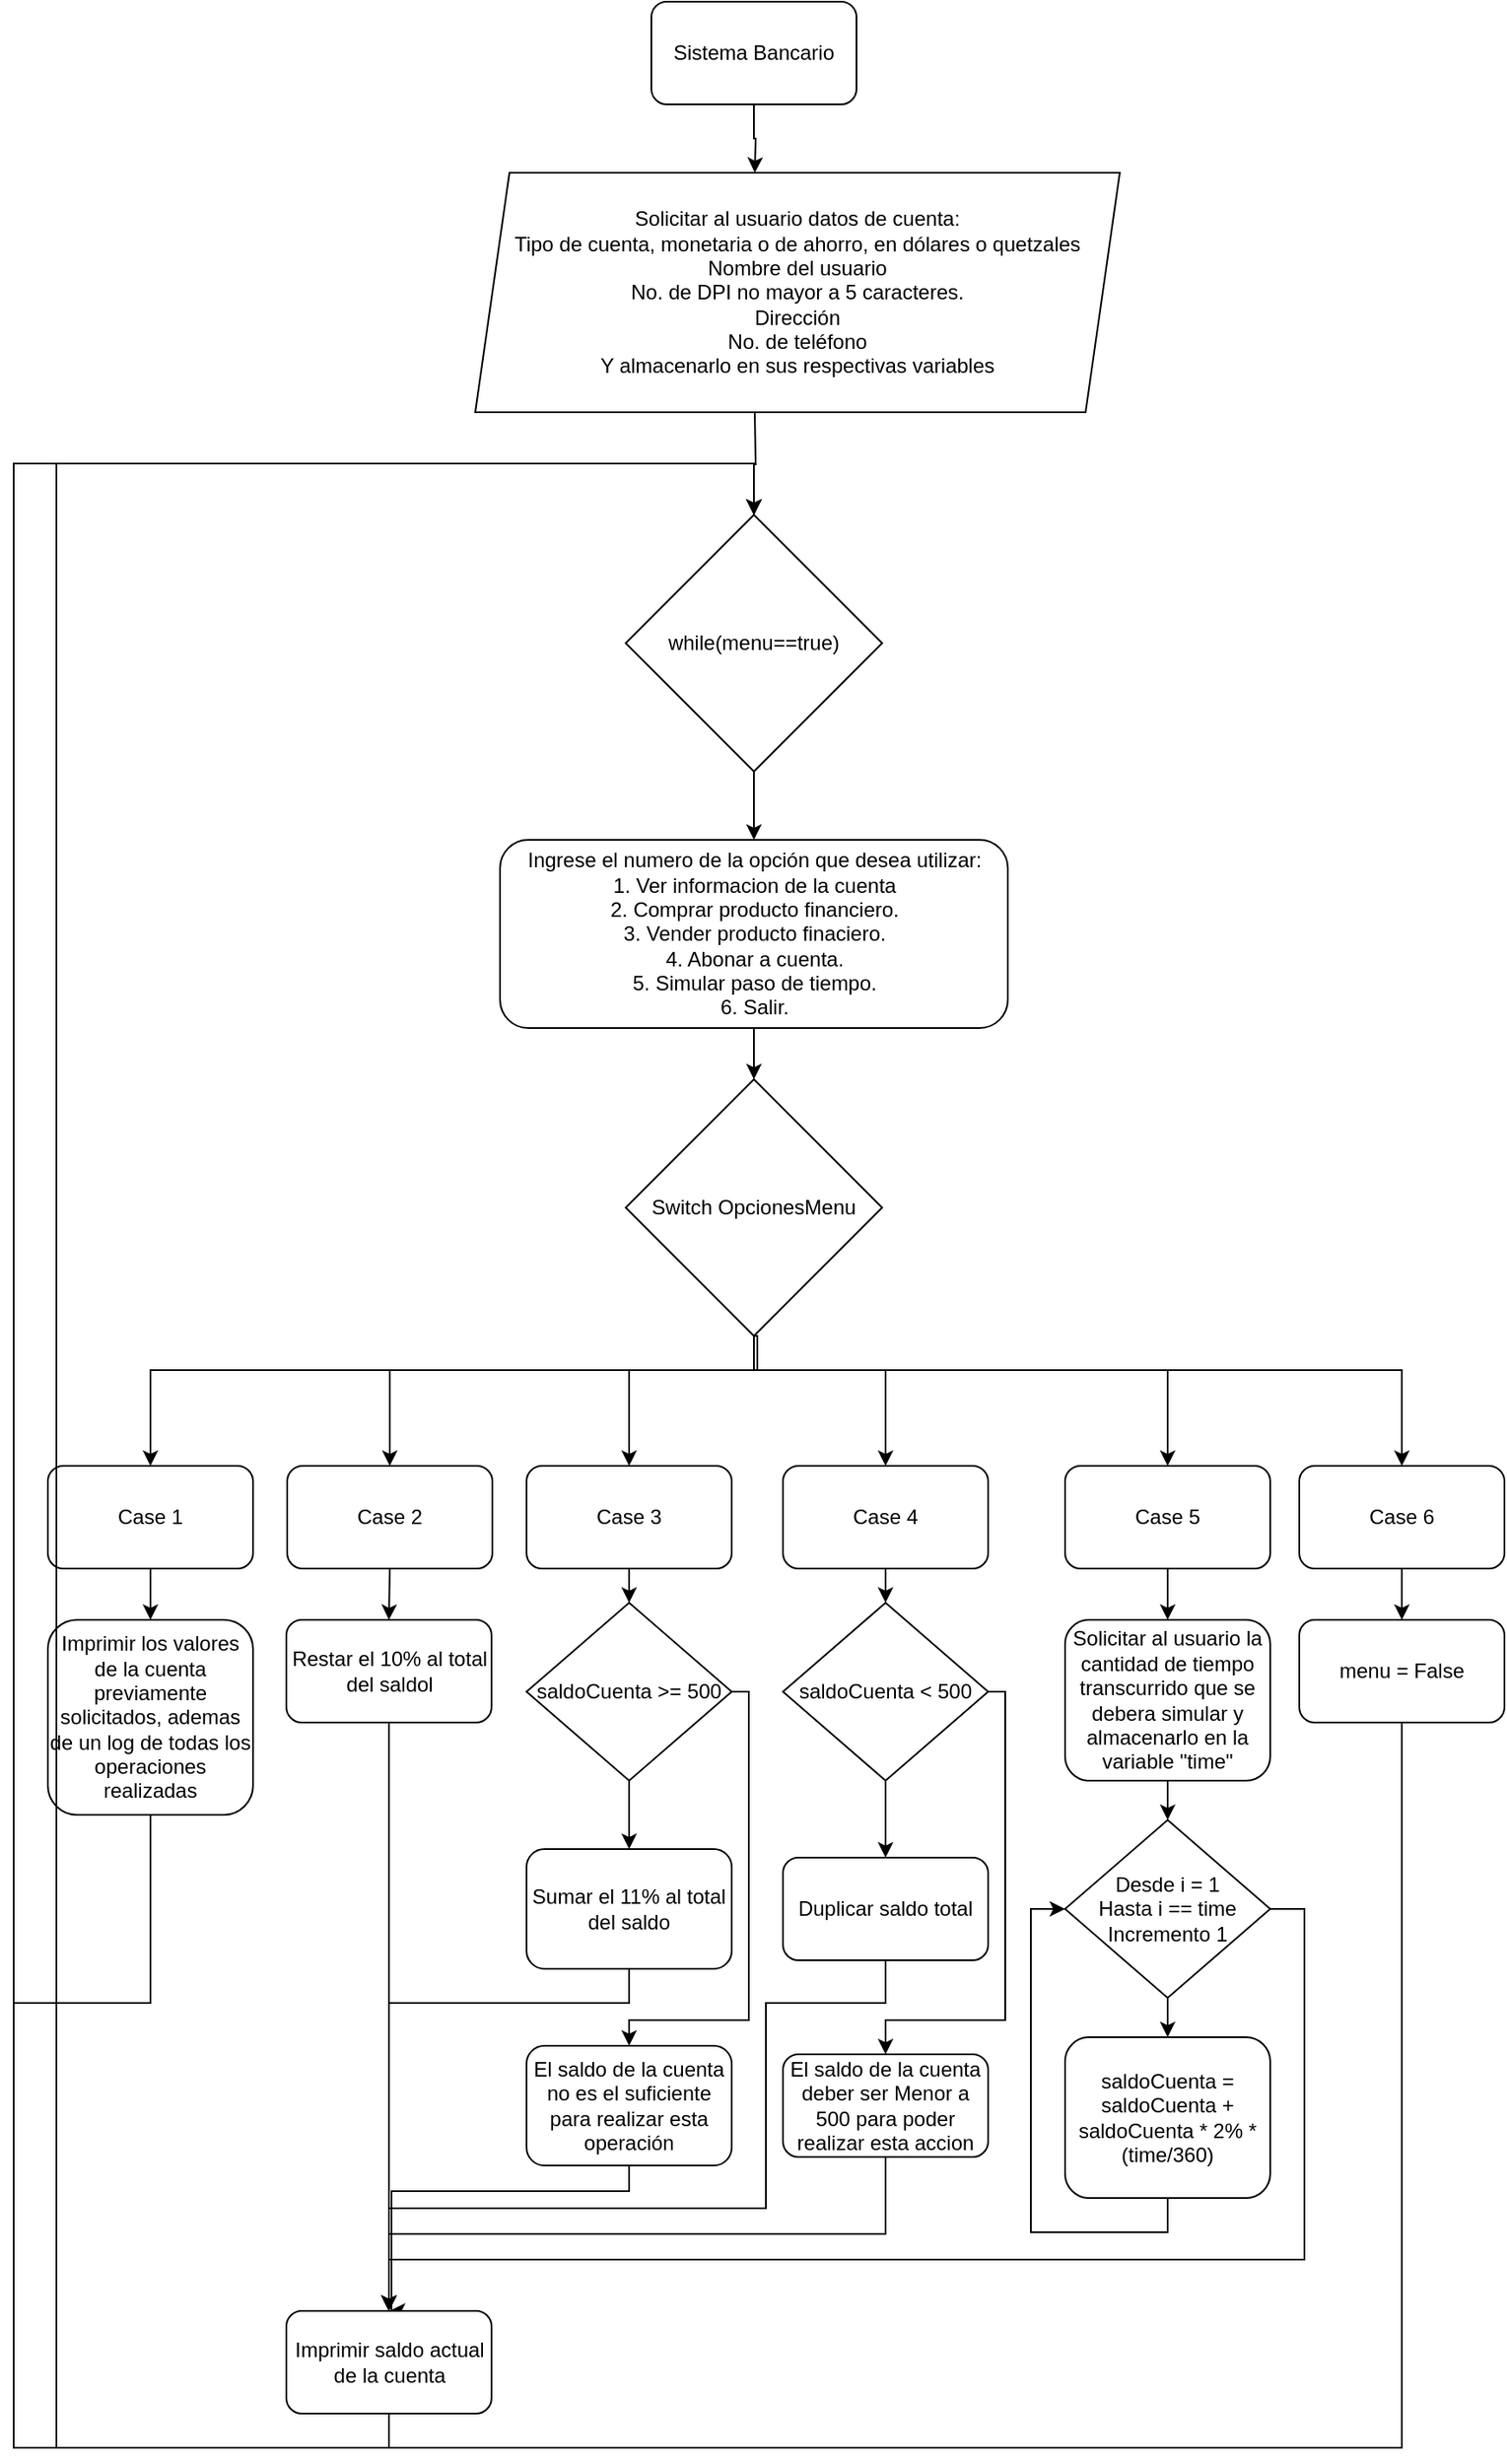<mxfile version="24.0.7" type="github">
  <diagram name="Página-1" id="UMm9PrirAL2Zitgm2OaY">
    <mxGraphModel dx="2130" dy="711" grid="1" gridSize="10" guides="1" tooltips="1" connect="1" arrows="1" fold="1" page="1" pageScale="1" pageWidth="827" pageHeight="1169" math="0" shadow="0">
      <root>
        <mxCell id="0" />
        <mxCell id="1" parent="0" />
        <mxCell id="9zIjIlRahmxApj9Peskd-56" style="edgeStyle=orthogonalEdgeStyle;rounded=0;orthogonalLoop=1;jettySize=auto;html=1;exitX=0.5;exitY=1;exitDx=0;exitDy=0;entryX=0.5;entryY=0;entryDx=0;entryDy=0;" parent="1" source="9zIjIlRahmxApj9Peskd-1" edge="1">
          <mxGeometry relative="1" as="geometry">
            <mxPoint x="388.5" y="100.0" as="targetPoint" />
          </mxGeometry>
        </mxCell>
        <mxCell id="9zIjIlRahmxApj9Peskd-1" value="Sistema Bancario" style="rounded=1;whiteSpace=wrap;html=1;" parent="1" vertex="1">
          <mxGeometry x="328" width="120" height="60" as="geometry" />
        </mxCell>
        <mxCell id="9zIjIlRahmxApj9Peskd-46" style="edgeStyle=orthogonalEdgeStyle;rounded=0;orthogonalLoop=1;jettySize=auto;html=1;exitX=0.5;exitY=1;exitDx=0;exitDy=0;entryX=0.5;entryY=0;entryDx=0;entryDy=0;" parent="1" target="9zIjIlRahmxApj9Peskd-43" edge="1">
          <mxGeometry relative="1" as="geometry">
            <mxPoint x="388.5" y="240" as="sourcePoint" />
          </mxGeometry>
        </mxCell>
        <mxCell id="9zIjIlRahmxApj9Peskd-3" value="Solicitar al usuario datos de cuenta:&lt;div&gt;Tipo de cuenta, monetaria o de ahorro, en dólares o quetzales&lt;/div&gt;&lt;div&gt;Nombre del usuario&lt;/div&gt;&lt;div&gt;No. de DPI no mayor a 5 caracteres&lt;span style=&quot;background-color: initial;&quot;&gt;.&lt;/span&gt;&lt;/div&gt;&lt;div&gt;&lt;span style=&quot;background-color: initial;&quot;&gt;Dirección&lt;/span&gt;&lt;/div&gt;&lt;div&gt;&lt;span style=&quot;background-color: initial;&quot;&gt;No. de teléfono&lt;/span&gt;&lt;/div&gt;&lt;div&gt;&lt;span style=&quot;background-color: initial;&quot;&gt;Y almacenarlo en sus respectivas variables&lt;/span&gt;&lt;/div&gt;" style="shape=parallelogram;perimeter=parallelogramPerimeter;whiteSpace=wrap;html=1;fixedSize=1;" parent="1" vertex="1">
          <mxGeometry x="225" y="100" width="377" height="140" as="geometry" />
        </mxCell>
        <mxCell id="9zIjIlRahmxApj9Peskd-58" style="edgeStyle=orthogonalEdgeStyle;rounded=0;orthogonalLoop=1;jettySize=auto;html=1;exitX=0.5;exitY=1;exitDx=0;exitDy=0;entryX=0.5;entryY=0;entryDx=0;entryDy=0;" parent="1" source="9zIjIlRahmxApj9Peskd-4" target="9zIjIlRahmxApj9Peskd-8" edge="1">
          <mxGeometry relative="1" as="geometry">
            <Array as="points">
              <mxPoint x="388" y="800" />
              <mxPoint x="465" y="800" />
            </Array>
          </mxGeometry>
        </mxCell>
        <mxCell id="9zIjIlRahmxApj9Peskd-59" style="edgeStyle=orthogonalEdgeStyle;rounded=0;orthogonalLoop=1;jettySize=auto;html=1;exitX=0.5;exitY=1;exitDx=0;exitDy=0;entryX=0.5;entryY=0;entryDx=0;entryDy=0;" parent="1" source="9zIjIlRahmxApj9Peskd-4" target="9zIjIlRahmxApj9Peskd-9" edge="1">
          <mxGeometry relative="1" as="geometry">
            <Array as="points">
              <mxPoint x="388" y="800" />
              <mxPoint x="630" y="800" />
            </Array>
          </mxGeometry>
        </mxCell>
        <mxCell id="9zIjIlRahmxApj9Peskd-60" style="edgeStyle=orthogonalEdgeStyle;rounded=0;orthogonalLoop=1;jettySize=auto;html=1;exitX=0.5;exitY=1;exitDx=0;exitDy=0;entryX=0.5;entryY=0;entryDx=0;entryDy=0;" parent="1" source="9zIjIlRahmxApj9Peskd-4" target="9zIjIlRahmxApj9Peskd-10" edge="1">
          <mxGeometry relative="1" as="geometry">
            <Array as="points">
              <mxPoint x="390" y="780" />
              <mxPoint x="390" y="800" />
              <mxPoint x="767" y="800" />
            </Array>
          </mxGeometry>
        </mxCell>
        <mxCell id="9zIjIlRahmxApj9Peskd-61" style="edgeStyle=orthogonalEdgeStyle;rounded=0;orthogonalLoop=1;jettySize=auto;html=1;exitX=0.5;exitY=1;exitDx=0;exitDy=0;entryX=0.5;entryY=0;entryDx=0;entryDy=0;" parent="1" source="9zIjIlRahmxApj9Peskd-4" target="9zIjIlRahmxApj9Peskd-5" edge="1">
          <mxGeometry relative="1" as="geometry">
            <Array as="points">
              <mxPoint x="388" y="800" />
              <mxPoint x="315" y="800" />
            </Array>
          </mxGeometry>
        </mxCell>
        <mxCell id="9zIjIlRahmxApj9Peskd-62" style="edgeStyle=orthogonalEdgeStyle;rounded=0;orthogonalLoop=1;jettySize=auto;html=1;exitX=0.5;exitY=1;exitDx=0;exitDy=0;entryX=0.5;entryY=0;entryDx=0;entryDy=0;" parent="1" source="9zIjIlRahmxApj9Peskd-4" target="9zIjIlRahmxApj9Peskd-6" edge="1">
          <mxGeometry relative="1" as="geometry">
            <Array as="points">
              <mxPoint x="388" y="800" />
              <mxPoint x="175" y="800" />
            </Array>
          </mxGeometry>
        </mxCell>
        <mxCell id="9zIjIlRahmxApj9Peskd-63" style="edgeStyle=orthogonalEdgeStyle;rounded=0;orthogonalLoop=1;jettySize=auto;html=1;exitX=0.5;exitY=1;exitDx=0;exitDy=0;entryX=0.5;entryY=0;entryDx=0;entryDy=0;" parent="1" source="9zIjIlRahmxApj9Peskd-4" target="9zIjIlRahmxApj9Peskd-7" edge="1">
          <mxGeometry relative="1" as="geometry">
            <Array as="points">
              <mxPoint x="388" y="800" />
              <mxPoint x="35" y="800" />
            </Array>
          </mxGeometry>
        </mxCell>
        <mxCell id="9zIjIlRahmxApj9Peskd-4" value="Switch OpcionesMenu" style="rhombus;whiteSpace=wrap;html=1;" parent="1" vertex="1">
          <mxGeometry x="313" y="630" width="150" height="150" as="geometry" />
        </mxCell>
        <mxCell id="9zIjIlRahmxApj9Peskd-34" style="edgeStyle=orthogonalEdgeStyle;rounded=0;orthogonalLoop=1;jettySize=auto;html=1;exitX=0.5;exitY=1;exitDx=0;exitDy=0;entryX=0.5;entryY=0;entryDx=0;entryDy=0;" parent="1" source="9zIjIlRahmxApj9Peskd-5" target="9zIjIlRahmxApj9Peskd-30" edge="1">
          <mxGeometry relative="1" as="geometry" />
        </mxCell>
        <mxCell id="9zIjIlRahmxApj9Peskd-5" value="Case 3" style="rounded=1;whiteSpace=wrap;html=1;" parent="1" vertex="1">
          <mxGeometry x="255" y="856" width="120" height="60" as="geometry" />
        </mxCell>
        <mxCell id="9zIjIlRahmxApj9Peskd-24" style="edgeStyle=orthogonalEdgeStyle;rounded=0;orthogonalLoop=1;jettySize=auto;html=1;exitX=0.5;exitY=1;exitDx=0;exitDy=0;entryX=0.5;entryY=0;entryDx=0;entryDy=0;" parent="1" source="9zIjIlRahmxApj9Peskd-6" target="9zIjIlRahmxApj9Peskd-18" edge="1">
          <mxGeometry relative="1" as="geometry" />
        </mxCell>
        <mxCell id="9zIjIlRahmxApj9Peskd-6" value="Case 2" style="rounded=1;whiteSpace=wrap;html=1;" parent="1" vertex="1">
          <mxGeometry x="115" y="856" width="120" height="60" as="geometry" />
        </mxCell>
        <mxCell id="9zIjIlRahmxApj9Peskd-23" style="edgeStyle=orthogonalEdgeStyle;rounded=0;orthogonalLoop=1;jettySize=auto;html=1;exitX=0.5;exitY=1;exitDx=0;exitDy=0;" parent="1" source="9zIjIlRahmxApj9Peskd-7" target="9zIjIlRahmxApj9Peskd-19" edge="1">
          <mxGeometry relative="1" as="geometry" />
        </mxCell>
        <mxCell id="9zIjIlRahmxApj9Peskd-7" value="Case 1" style="rounded=1;whiteSpace=wrap;html=1;" parent="1" vertex="1">
          <mxGeometry x="-25" y="856" width="120" height="60" as="geometry" />
        </mxCell>
        <mxCell id="9zIjIlRahmxApj9Peskd-40" style="edgeStyle=orthogonalEdgeStyle;rounded=0;orthogonalLoop=1;jettySize=auto;html=1;exitX=0.5;exitY=1;exitDx=0;exitDy=0;entryX=0.5;entryY=0;entryDx=0;entryDy=0;" parent="1" source="9zIjIlRahmxApj9Peskd-8" target="9zIjIlRahmxApj9Peskd-35" edge="1">
          <mxGeometry relative="1" as="geometry" />
        </mxCell>
        <mxCell id="9zIjIlRahmxApj9Peskd-8" value="Case 4" style="rounded=1;whiteSpace=wrap;html=1;" parent="1" vertex="1">
          <mxGeometry x="405" y="856" width="120" height="60" as="geometry" />
        </mxCell>
        <mxCell id="9zIjIlRahmxApj9Peskd-27" style="edgeStyle=orthogonalEdgeStyle;rounded=0;orthogonalLoop=1;jettySize=auto;html=1;exitX=0.5;exitY=1;exitDx=0;exitDy=0;entryX=0.5;entryY=0;entryDx=0;entryDy=0;" parent="1" source="9zIjIlRahmxApj9Peskd-9" target="9zIjIlRahmxApj9Peskd-21" edge="1">
          <mxGeometry relative="1" as="geometry" />
        </mxCell>
        <mxCell id="9zIjIlRahmxApj9Peskd-9" value="Case 5" style="rounded=1;whiteSpace=wrap;html=1;" parent="1" vertex="1">
          <mxGeometry x="570" y="856" width="120" height="60" as="geometry" />
        </mxCell>
        <mxCell id="9zIjIlRahmxApj9Peskd-28" style="edgeStyle=orthogonalEdgeStyle;rounded=0;orthogonalLoop=1;jettySize=auto;html=1;exitX=0.5;exitY=1;exitDx=0;exitDy=0;entryX=0.5;entryY=0;entryDx=0;entryDy=0;" parent="1" source="9zIjIlRahmxApj9Peskd-10" target="9zIjIlRahmxApj9Peskd-41" edge="1">
          <mxGeometry relative="1" as="geometry">
            <mxPoint x="766.5" y="946" as="targetPoint" />
          </mxGeometry>
        </mxCell>
        <mxCell id="9zIjIlRahmxApj9Peskd-10" value="Case 6" style="rounded=1;whiteSpace=wrap;html=1;" parent="1" vertex="1">
          <mxGeometry x="707" y="856" width="120" height="60" as="geometry" />
        </mxCell>
        <mxCell id="9zIjIlRahmxApj9Peskd-49" style="edgeStyle=orthogonalEdgeStyle;rounded=0;orthogonalLoop=1;jettySize=auto;html=1;exitX=0.5;exitY=1;exitDx=0;exitDy=0;entryX=0.5;entryY=0;entryDx=0;entryDy=0;" parent="1" source="9zIjIlRahmxApj9Peskd-17" target="9zIjIlRahmxApj9Peskd-47" edge="1">
          <mxGeometry relative="1" as="geometry">
            <Array as="points">
              <mxPoint x="315" y="1170" />
              <mxPoint x="175" y="1170" />
            </Array>
          </mxGeometry>
        </mxCell>
        <mxCell id="9zIjIlRahmxApj9Peskd-17" value="&lt;span style=&quot;background-color: initial;&quot;&gt;Sumar el 11% al total del saldo&lt;/span&gt;" style="rounded=1;whiteSpace=wrap;html=1;" parent="1" vertex="1">
          <mxGeometry x="255" y="1080" width="120" height="70" as="geometry" />
        </mxCell>
        <mxCell id="9zIjIlRahmxApj9Peskd-48" style="edgeStyle=orthogonalEdgeStyle;rounded=0;orthogonalLoop=1;jettySize=auto;html=1;exitX=0.5;exitY=1;exitDx=0;exitDy=0;entryX=0.5;entryY=0;entryDx=0;entryDy=0;" parent="1" source="9zIjIlRahmxApj9Peskd-18" target="9zIjIlRahmxApj9Peskd-47" edge="1">
          <mxGeometry relative="1" as="geometry">
            <Array as="points">
              <mxPoint x="175" y="1330" />
              <mxPoint x="175" y="1330" />
            </Array>
          </mxGeometry>
        </mxCell>
        <mxCell id="9zIjIlRahmxApj9Peskd-18" value="Restar el 10% al total del saldol" style="rounded=1;whiteSpace=wrap;html=1;" parent="1" vertex="1">
          <mxGeometry x="114.5" y="946" width="120" height="60" as="geometry" />
        </mxCell>
        <mxCell id="9zIjIlRahmxApj9Peskd-54" style="edgeStyle=orthogonalEdgeStyle;rounded=0;orthogonalLoop=1;jettySize=auto;html=1;exitX=0.5;exitY=1;exitDx=0;exitDy=0;entryX=0.5;entryY=0;entryDx=0;entryDy=0;" parent="1" source="9zIjIlRahmxApj9Peskd-19" target="9zIjIlRahmxApj9Peskd-43" edge="1">
          <mxGeometry relative="1" as="geometry">
            <Array as="points">
              <mxPoint x="35" y="1170" />
              <mxPoint x="-45" y="1170" />
              <mxPoint x="-45" y="270" />
              <mxPoint x="388" y="270" />
            </Array>
          </mxGeometry>
        </mxCell>
        <mxCell id="9zIjIlRahmxApj9Peskd-19" value="Imprimir los valores de la cuenta previamente solicitados, ademas de un log de todas los operaciones realizadas" style="rounded=1;whiteSpace=wrap;html=1;" parent="1" vertex="1">
          <mxGeometry x="-25" y="946" width="120" height="114" as="geometry" />
        </mxCell>
        <mxCell id="mdhVBSUYam-6ehIzoZ9n-2" style="edgeStyle=orthogonalEdgeStyle;rounded=0;orthogonalLoop=1;jettySize=auto;html=1;exitX=0.5;exitY=1;exitDx=0;exitDy=0;entryX=0.5;entryY=0;entryDx=0;entryDy=0;" edge="1" parent="1" source="9zIjIlRahmxApj9Peskd-21" target="mdhVBSUYam-6ehIzoZ9n-1">
          <mxGeometry relative="1" as="geometry" />
        </mxCell>
        <mxCell id="9zIjIlRahmxApj9Peskd-21" value="Solicitar al usuario la cantidad de tiempo transcurrido que se debera simular y almacenarlo en la variable &quot;time&quot;" style="rounded=1;whiteSpace=wrap;html=1;" parent="1" vertex="1">
          <mxGeometry x="570" y="946" width="120" height="94" as="geometry" />
        </mxCell>
        <mxCell id="9zIjIlRahmxApj9Peskd-45" style="edgeStyle=orthogonalEdgeStyle;rounded=0;orthogonalLoop=1;jettySize=auto;html=1;exitX=0.5;exitY=1;exitDx=0;exitDy=0;entryX=0.5;entryY=0;entryDx=0;entryDy=0;" parent="1" source="9zIjIlRahmxApj9Peskd-29" target="9zIjIlRahmxApj9Peskd-4" edge="1">
          <mxGeometry relative="1" as="geometry" />
        </mxCell>
        <mxCell id="9zIjIlRahmxApj9Peskd-29" value="Ingrese el numero de la opción que desea utilizar:&lt;br&gt;1. Ver informacion de la cuenta&lt;div&gt;2. Comprar producto financiero.&lt;/div&gt;&lt;div&gt;3. Vender producto finaciero.&lt;/div&gt;&lt;div&gt;4. Abonar a cuenta.&lt;/div&gt;&lt;div&gt;5. Simular paso de tiempo.&lt;/div&gt;&lt;div&gt;6. Salir.&lt;/div&gt;" style="rounded=1;whiteSpace=wrap;html=1;" parent="1" vertex="1">
          <mxGeometry x="239.5" y="490" width="297" height="110" as="geometry" />
        </mxCell>
        <mxCell id="9zIjIlRahmxApj9Peskd-32" style="edgeStyle=orthogonalEdgeStyle;rounded=0;orthogonalLoop=1;jettySize=auto;html=1;exitX=0.5;exitY=1;exitDx=0;exitDy=0;entryX=0.5;entryY=0;entryDx=0;entryDy=0;" parent="1" source="9zIjIlRahmxApj9Peskd-30" target="9zIjIlRahmxApj9Peskd-17" edge="1">
          <mxGeometry relative="1" as="geometry" />
        </mxCell>
        <mxCell id="9zIjIlRahmxApj9Peskd-33" style="edgeStyle=orthogonalEdgeStyle;rounded=0;orthogonalLoop=1;jettySize=auto;html=1;exitX=1;exitY=0.5;exitDx=0;exitDy=0;entryX=0.5;entryY=0;entryDx=0;entryDy=0;" parent="1" source="9zIjIlRahmxApj9Peskd-30" target="9zIjIlRahmxApj9Peskd-31" edge="1">
          <mxGeometry relative="1" as="geometry">
            <Array as="points">
              <mxPoint x="385" y="988" />
              <mxPoint x="385" y="1180" />
              <mxPoint x="315" y="1180" />
            </Array>
          </mxGeometry>
        </mxCell>
        <mxCell id="9zIjIlRahmxApj9Peskd-30" value="saldoCuenta &amp;gt;= 500" style="rhombus;whiteSpace=wrap;html=1;" parent="1" vertex="1">
          <mxGeometry x="255" y="936" width="120" height="104" as="geometry" />
        </mxCell>
        <mxCell id="9zIjIlRahmxApj9Peskd-51" style="edgeStyle=orthogonalEdgeStyle;rounded=0;orthogonalLoop=1;jettySize=auto;html=1;exitX=0.5;exitY=1;exitDx=0;exitDy=0;" parent="1" source="9zIjIlRahmxApj9Peskd-31" edge="1">
          <mxGeometry relative="1" as="geometry">
            <mxPoint x="175" y="1350" as="targetPoint" />
            <Array as="points">
              <mxPoint x="315" y="1280" />
              <mxPoint x="176" y="1280" />
            </Array>
          </mxGeometry>
        </mxCell>
        <mxCell id="9zIjIlRahmxApj9Peskd-31" value="El saldo de la cuenta no es el suficiente para realizar esta operación" style="rounded=1;whiteSpace=wrap;html=1;" parent="1" vertex="1">
          <mxGeometry x="255" y="1195" width="120" height="70" as="geometry" />
        </mxCell>
        <mxCell id="9zIjIlRahmxApj9Peskd-36" style="edgeStyle=orthogonalEdgeStyle;rounded=0;orthogonalLoop=1;jettySize=auto;html=1;exitX=0.5;exitY=1;exitDx=0;exitDy=0;entryX=0.5;entryY=0;entryDx=0;entryDy=0;" parent="1" source="9zIjIlRahmxApj9Peskd-35" target="9zIjIlRahmxApj9Peskd-37" edge="1">
          <mxGeometry relative="1" as="geometry">
            <mxPoint x="465" y="1085" as="targetPoint" />
          </mxGeometry>
        </mxCell>
        <mxCell id="9zIjIlRahmxApj9Peskd-39" style="edgeStyle=orthogonalEdgeStyle;rounded=0;orthogonalLoop=1;jettySize=auto;html=1;exitX=1;exitY=0.5;exitDx=0;exitDy=0;entryX=0.5;entryY=0;entryDx=0;entryDy=0;" parent="1" source="9zIjIlRahmxApj9Peskd-35" target="9zIjIlRahmxApj9Peskd-38" edge="1">
          <mxGeometry relative="1" as="geometry">
            <Array as="points">
              <mxPoint x="535" y="988" />
              <mxPoint x="535" y="1180" />
              <mxPoint x="465" y="1180" />
            </Array>
          </mxGeometry>
        </mxCell>
        <mxCell id="9zIjIlRahmxApj9Peskd-35" value="saldoCuenta &amp;lt; 500" style="rhombus;whiteSpace=wrap;html=1;" parent="1" vertex="1">
          <mxGeometry x="405" y="936" width="120" height="104" as="geometry" />
        </mxCell>
        <mxCell id="9zIjIlRahmxApj9Peskd-50" style="edgeStyle=orthogonalEdgeStyle;rounded=0;orthogonalLoop=1;jettySize=auto;html=1;exitX=0.5;exitY=1;exitDx=0;exitDy=0;entryX=0.5;entryY=0;entryDx=0;entryDy=0;" parent="1" source="9zIjIlRahmxApj9Peskd-37" target="9zIjIlRahmxApj9Peskd-47" edge="1">
          <mxGeometry relative="1" as="geometry">
            <Array as="points">
              <mxPoint x="465" y="1170" />
              <mxPoint x="395" y="1170" />
              <mxPoint x="395" y="1290" />
              <mxPoint x="175" y="1290" />
            </Array>
          </mxGeometry>
        </mxCell>
        <mxCell id="9zIjIlRahmxApj9Peskd-37" value="Duplicar saldo total" style="rounded=1;whiteSpace=wrap;html=1;" parent="1" vertex="1">
          <mxGeometry x="405" y="1085" width="120" height="60" as="geometry" />
        </mxCell>
        <mxCell id="9zIjIlRahmxApj9Peskd-52" style="edgeStyle=orthogonalEdgeStyle;rounded=0;orthogonalLoop=1;jettySize=auto;html=1;exitX=0.5;exitY=1;exitDx=0;exitDy=0;entryX=0.5;entryY=0;entryDx=0;entryDy=0;" parent="1" source="9zIjIlRahmxApj9Peskd-38" target="9zIjIlRahmxApj9Peskd-47" edge="1">
          <mxGeometry relative="1" as="geometry" />
        </mxCell>
        <mxCell id="9zIjIlRahmxApj9Peskd-38" value="El saldo de la cuenta deber ser Menor a 500 para poder realizar esta accion" style="rounded=1;whiteSpace=wrap;html=1;" parent="1" vertex="1">
          <mxGeometry x="405" y="1200" width="120" height="60" as="geometry" />
        </mxCell>
        <mxCell id="9zIjIlRahmxApj9Peskd-55" style="edgeStyle=orthogonalEdgeStyle;rounded=0;orthogonalLoop=1;jettySize=auto;html=1;exitX=0.5;exitY=1;exitDx=0;exitDy=0;entryX=0.5;entryY=0;entryDx=0;entryDy=0;" parent="1" source="9zIjIlRahmxApj9Peskd-41" target="9zIjIlRahmxApj9Peskd-43" edge="1">
          <mxGeometry relative="1" as="geometry">
            <Array as="points">
              <mxPoint x="767" y="1430" />
              <mxPoint x="-20" y="1430" />
              <mxPoint x="-20" y="270" />
              <mxPoint x="388" y="270" />
            </Array>
          </mxGeometry>
        </mxCell>
        <mxCell id="9zIjIlRahmxApj9Peskd-41" value="menu = False" style="rounded=1;whiteSpace=wrap;html=1;" parent="1" vertex="1">
          <mxGeometry x="707" y="946" width="120" height="60" as="geometry" />
        </mxCell>
        <mxCell id="9zIjIlRahmxApj9Peskd-44" style="edgeStyle=orthogonalEdgeStyle;rounded=0;orthogonalLoop=1;jettySize=auto;html=1;exitX=0.5;exitY=1;exitDx=0;exitDy=0;entryX=0.5;entryY=0;entryDx=0;entryDy=0;" parent="1" source="9zIjIlRahmxApj9Peskd-43" target="9zIjIlRahmxApj9Peskd-29" edge="1">
          <mxGeometry relative="1" as="geometry" />
        </mxCell>
        <mxCell id="9zIjIlRahmxApj9Peskd-43" value="while(menu==true)" style="rhombus;whiteSpace=wrap;html=1;" parent="1" vertex="1">
          <mxGeometry x="313" y="300" width="150" height="150" as="geometry" />
        </mxCell>
        <mxCell id="9zIjIlRahmxApj9Peskd-53" style="edgeStyle=orthogonalEdgeStyle;rounded=0;orthogonalLoop=1;jettySize=auto;html=1;exitX=0.5;exitY=1;exitDx=0;exitDy=0;entryX=0.5;entryY=0;entryDx=0;entryDy=0;" parent="1" source="9zIjIlRahmxApj9Peskd-47" target="9zIjIlRahmxApj9Peskd-43" edge="1">
          <mxGeometry relative="1" as="geometry">
            <Array as="points">
              <mxPoint x="175" y="1430" />
              <mxPoint x="-45" y="1430" />
              <mxPoint x="-45" y="270" />
              <mxPoint x="388" y="270" />
            </Array>
          </mxGeometry>
        </mxCell>
        <mxCell id="9zIjIlRahmxApj9Peskd-47" value="Imprimir saldo actual de la cuenta" style="rounded=1;whiteSpace=wrap;html=1;" parent="1" vertex="1">
          <mxGeometry x="114.5" y="1350" width="120" height="60" as="geometry" />
        </mxCell>
        <mxCell id="mdhVBSUYam-6ehIzoZ9n-4" style="edgeStyle=orthogonalEdgeStyle;rounded=0;orthogonalLoop=1;jettySize=auto;html=1;exitX=0.5;exitY=1;exitDx=0;exitDy=0;entryX=0.5;entryY=0;entryDx=0;entryDy=0;" edge="1" parent="1" source="mdhVBSUYam-6ehIzoZ9n-1" target="mdhVBSUYam-6ehIzoZ9n-3">
          <mxGeometry relative="1" as="geometry" />
        </mxCell>
        <mxCell id="mdhVBSUYam-6ehIzoZ9n-6" style="edgeStyle=orthogonalEdgeStyle;rounded=0;orthogonalLoop=1;jettySize=auto;html=1;exitX=1;exitY=0.5;exitDx=0;exitDy=0;entryX=0.5;entryY=0;entryDx=0;entryDy=0;" edge="1" parent="1" source="mdhVBSUYam-6ehIzoZ9n-1" target="9zIjIlRahmxApj9Peskd-47">
          <mxGeometry relative="1" as="geometry">
            <Array as="points">
              <mxPoint x="710" y="1115" />
              <mxPoint x="710" y="1320" />
              <mxPoint x="175" y="1320" />
            </Array>
          </mxGeometry>
        </mxCell>
        <mxCell id="mdhVBSUYam-6ehIzoZ9n-1" value="Desde i = 1&lt;div&gt;Hasta i == time&lt;br&gt;Incremento 1&lt;/div&gt;" style="rhombus;whiteSpace=wrap;html=1;" vertex="1" parent="1">
          <mxGeometry x="570" y="1063" width="120" height="104" as="geometry" />
        </mxCell>
        <mxCell id="mdhVBSUYam-6ehIzoZ9n-7" style="edgeStyle=orthogonalEdgeStyle;rounded=0;orthogonalLoop=1;jettySize=auto;html=1;exitX=0.5;exitY=1;exitDx=0;exitDy=0;entryX=0;entryY=0.5;entryDx=0;entryDy=0;" edge="1" parent="1" source="mdhVBSUYam-6ehIzoZ9n-3" target="mdhVBSUYam-6ehIzoZ9n-1">
          <mxGeometry relative="1" as="geometry" />
        </mxCell>
        <mxCell id="mdhVBSUYam-6ehIzoZ9n-3" value="saldoCuenta = saldoCuenta + saldoCuenta * 2% * (time/360)" style="rounded=1;whiteSpace=wrap;html=1;" vertex="1" parent="1">
          <mxGeometry x="570" y="1190" width="120" height="94" as="geometry" />
        </mxCell>
      </root>
    </mxGraphModel>
  </diagram>
</mxfile>
